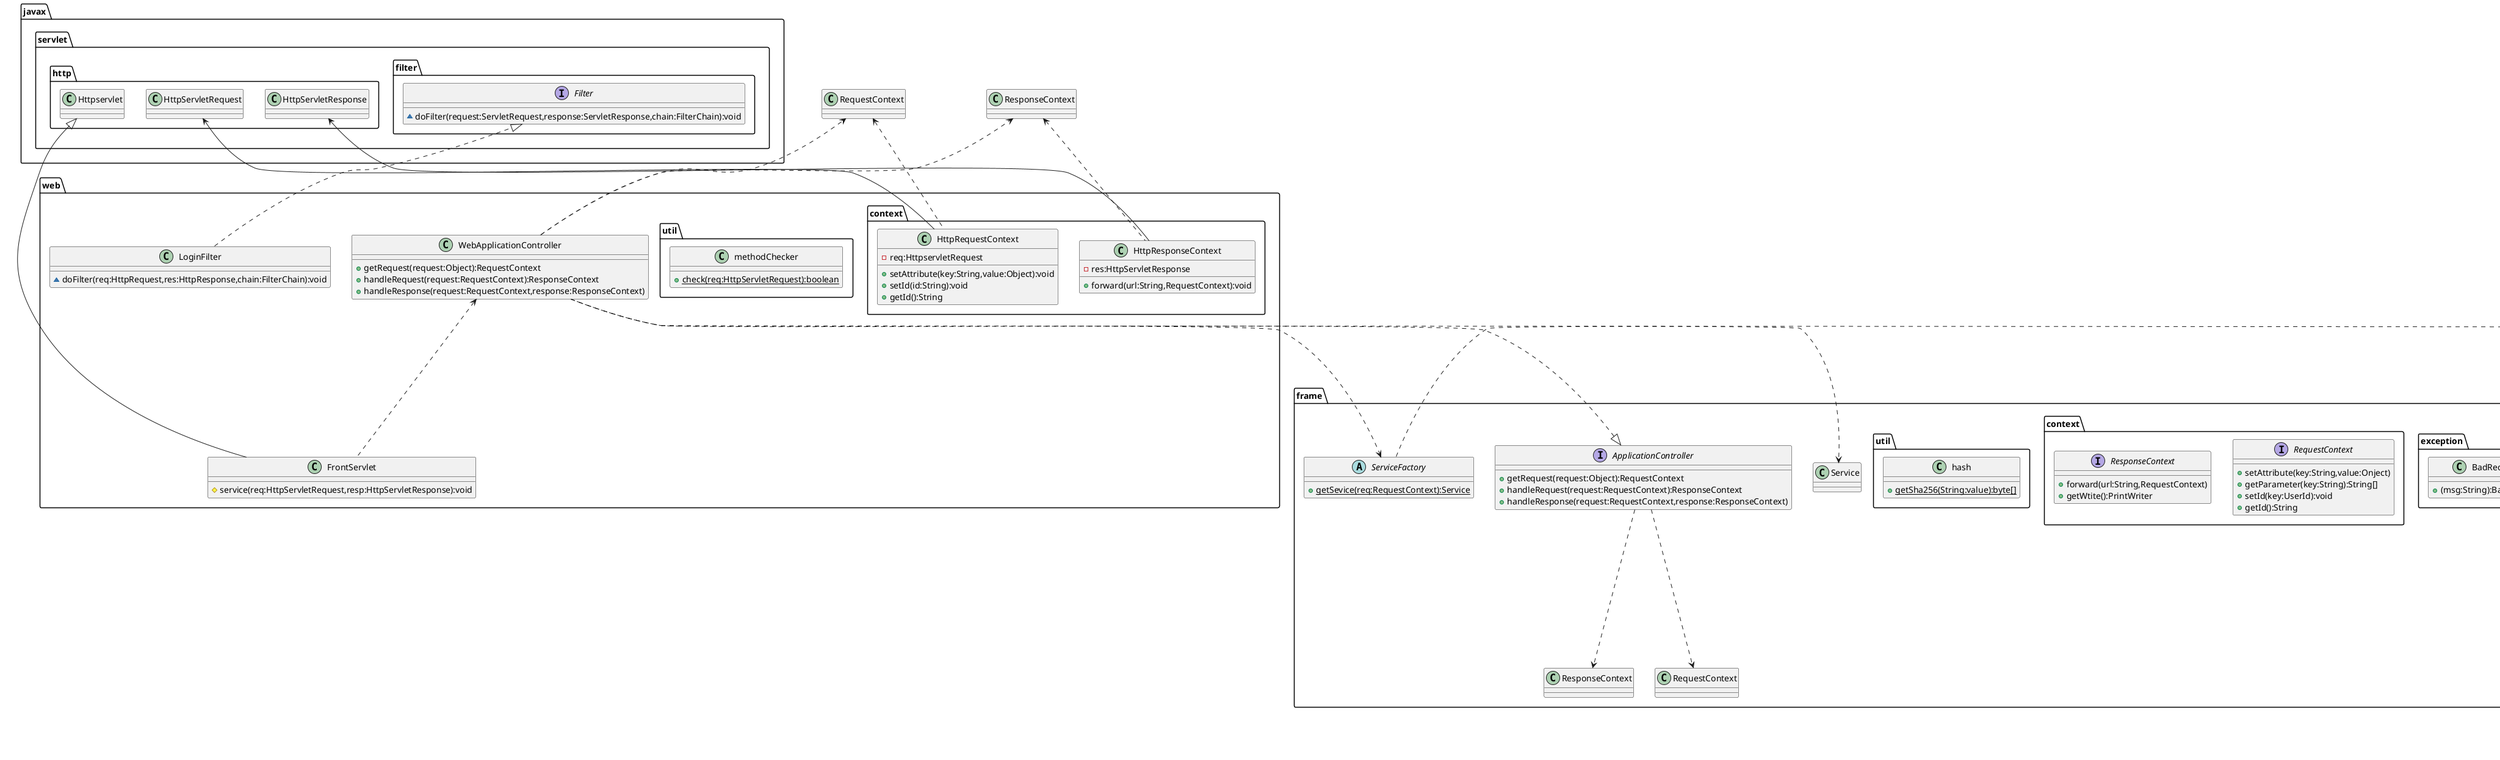 @startuml
top to bottom direction
package javax.servlet{
    package http{
        class Httpservlet
        class HttpServletRequest
        class HttpServletResponse
    }
    package filter{
        interface Filter{
            ~ doFilter(request:ServletRequest,response:ServletResponse,chain:FilterChain):void
        }
    }
}

package web{
    class WebApplicationController{
        + getRequest(request:Object):RequestContext
        + handleRequest(request:RequestContext):ResponseContext
        + handleResponse(request:RequestContext,response:ResponseContext)
    }
    class LoginFilter{
        ~ doFilter(req:HttpRequest,res:HttpResponse,chain:FilterChain):void
    }
    class FrontServlet{
        # service(req:HttpServletRequest,resp:HttpServletResponse):void
    }
    package context{
        class HttpRequestContext{
            - req:HttpservletRequest
            + setAttribute(key:String,value:Object):void
            + setId(id:String):void
            + getId():String
        }
        class HttpResponseContext{
            - res:HttpServletResponse
            + forward(url:String,RequestContext):void
        }
    }
    WebApplicationController <.. FrontServlet
    package util{
        class methodChecker{
            + {static} check(req:HttpServletRequest):boolean
        }
    }
}

package frame{

    package exception{
        note "404" as e404
        class NotFoundException{
            + NotFoundException(msg:String):NotFoundException
        }
        NotFoundException . e404
        note "405" as e405
        class MethodNotAllowedException{
            + MethodNotAllowedException(msg:String):MethodNotAllowedException
        }
        MethodNotAllowedException . e405
        note "400" as e400
        class BadRequestException{
            + (msg:String):BadRequestException
        }
        BadRequestException . e400
    }
    interface ApplicationController{
        + getRequest(request:Object):RequestContext
        + handleRequest(request:RequestContext):ResponseContext
        + handleResponse(request:RequestContext,response:ResponseContext)
    }
    ApplicationController ..> RequestContext
    ApplicationController ..> ResponseContext
    abstract class ServiceFactory{
        + {static} getSevice(req:RequestContext):Service
    }
    ServiceFactory .> Service
    package context{
        interface RequestContext{
            + setAttribute(key:String,value:Onject)
            + getParameter(key:String):String[]
            + setId(key:UserId):void
            + getId():String
        }
        interface ResponseContext{
            + forward(url:String,RequestContext)
            + getWtite():PrintWriter
        }
    }
    package util{
        class hash{
            + {static} getSha256(String:value):byte[]
        }
    }
}
    

    package db{
        package dao{
            abstract class dao{
                - cn:Connection
                - getConnection():void
                + close():void
            }
            class UserInfoDao{
                + selectScore(id:String):int
                + selectPassword(id:String):byte[]
                + insert(user:UserBean):void
                + updatePassword(user:UserBean):void
                + updateScore(user:UserBean):void
            }
            class QuizDao{
                + selectNewQuiz(genre:String):ArrayList<QuizBean>
                + selectFavoriteQuiz(userId:String):ArrayList<QuizBean>
            }
            class AnswerHistoryDao{
                + selectAnswerHistory(userId:String):ArrayList
            }

            class GenreDao{
                + selectGenre():ArrayList<String>
            }

            dao <|-- QuizDao
            dao <|-- UserInfoDao

        }
        package bean{
            class UserBean{
                - id:String
                - password:byte[]
                + UserBean()
                + UserBean(id:String,password:byte[])
                + setId(id:String):void
                + setPassword(password:byte[]):void
            }
            class QuizBean {
                - quiz_id : int
                - author_id : String
                - title : String
                - genre : String
                - explanation : String
                - create_time : String

                + getQuiz_id() : int
                + setQuiz_id(quiz_id : int) : void
                + getAuthor_id() : String
                + setAuthor_id(author_id : String) : void
                + getTitle() : String
                + setTitle(title : String) : void
                + getGenre() : String
                + setGenre(genre : String) : void
                + getExplanation() : String
                + setExplanation(explanation : String) : void
                + getCreate_time() : String
                + setCreate_time(create_time : String) : void
            }
            class AnswerHistoryBean {
                - clearTime : String
                - clearQuiz : QuizBean

                + getClearTime() : String
                + setClearTime(clearTime : String) : void
                + getClearQuiz() : QuizBean
                + setClearQuiz(clearQuiz : QuizBean) : void
            }
        }
        QuizBean *-- AnswerHistoryBean
        UserInfoDao ..> UserBean
        QuizDao ..> QuizBean
    }
package quizoo{
    package service{
        abstract class Service{
            + do(req:RequestContext,resResponseContext):void
        }
        class Login{
            + do(req:RequestContext,resResponseContext):void
        }
        class Logout{
            + do(req:RequestContext,res:ResponseContext):void
        }
        class QuizList{
            + do(req:RequestContext,res:ResponseContext):void
        }
        class QuizDetail{
            + do(req:RequestContext,res:ResponseContext):void
        }
        class SubmitAnswer{
            + do(req:RequestContext,res:ResponseContext):void
        }
        class AnswerHistory{
            + do(req:RequestContext,res:ResponseContext):void
        }
        class HistoryList{
            + do(req:RequestContext,res:ResponseContext):void
        }
        class Create{
            + do(req:RequestContext,res:ResponseContext):void
        }
        class CreateHistory{
            + do(req:RequestContext,res:ResponseContext):void
        }

        Service <|-- Login
        Service <|-- Logout
        Service <|-- QuizList
        Service <|-- QuizDetail
        Service <|-- SubmitAnswer
        Service <|-- AnswerHistory
        Service <|-- HistoryList
        Service <|-- Create
        Service <|-- CreateHistory
        RequestContext <.. Service
        RequestContext <.. Login
        RequestContext <.. Logout
        RequestContext <.. QuizList
        RequestContext <.. QuizDetail
        RequestContext <.. SubmitAnswer
        RequestContext <.. AnswerHistory
        RequestContext <.. HistoryList
        RequestContext <.. Create
        RequestContext <.. CreateHistory
        ResponseContext <.. Service
        ResponseContext <.. Login
        ResponseContext <.. Logout
        ResponseContext <.. QuizList
        ResponseContext <.. QuizDetail
        ResponseContext <.. SubmitAnswer
        ResponseContext <.. AnswerHistory
        ResponseContext <.. HistoryList
        ResponseContext <.. Create
        ResponseContext <.. CreateHistory
    }
}
HttpServletRequest <-- HttpRequestContext
HttpServletResponse <-- HttpResponseContext
ResponseContext <.. HttpResponseContext
RequestContext <.. HttpRequestContext
Httpservlet <|-- FrontServlet
ApplicationController <|.. WebApplicationController
WebApplicationController ..> RequestContext
WebApplicationController ..> ResponseContext
WebApplicationController ..> Service
WebApplicationController ..> ServiceFactory
LoginFilter ..|> Filter

@enduml